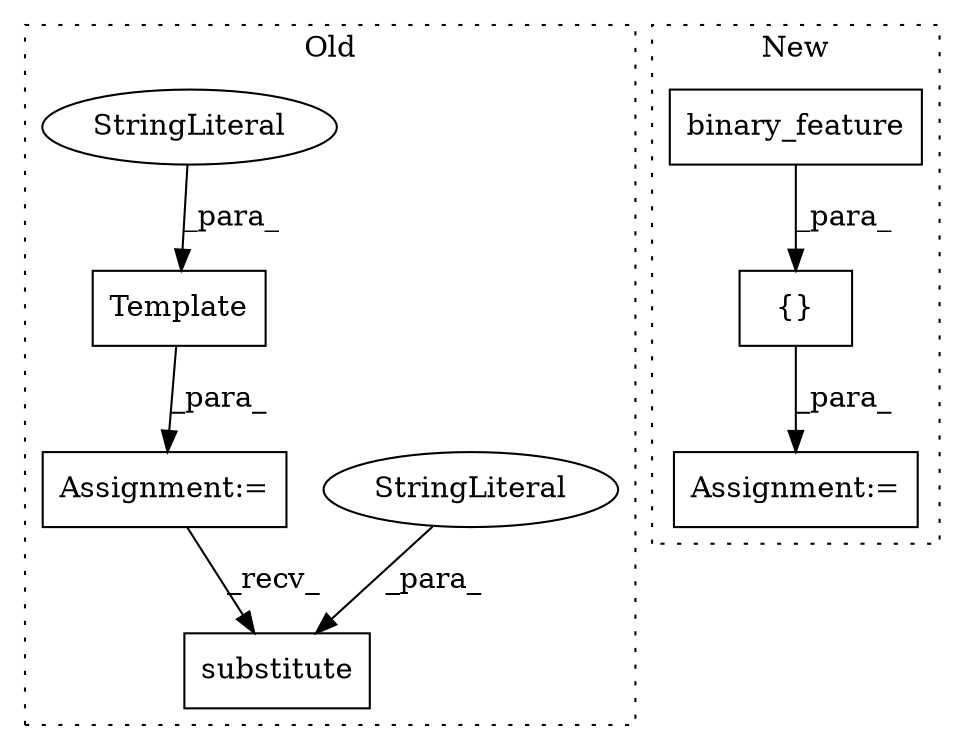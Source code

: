 digraph G {
subgraph cluster0 {
1 [label="substitute" a="32" s="14698,14742" l="11,1" shape="box"];
4 [label="StringLiteral" a="45" s="14709" l="8" shape="ellipse"];
6 [label="Assignment:=" a="7" s="14318" l="1" shape="box"];
7 [label="Template" a="32" s="14319,14652" l="9,1" shape="box"];
8 [label="StringLiteral" a="45" s="14328" l="324" shape="ellipse"];
label = "Old";
style="dotted";
}
subgraph cluster1 {
2 [label="binary_feature" a="32" s="13011" l="16" shape="box"];
3 [label="{}" a="4" s="13010,13047" l="1,1" shape="box"];
5 [label="Assignment:=" a="7" s="12988" l="1" shape="box"];
label = "New";
style="dotted";
}
2 -> 3 [label="_para_"];
3 -> 5 [label="_para_"];
4 -> 1 [label="_para_"];
6 -> 1 [label="_recv_"];
7 -> 6 [label="_para_"];
8 -> 7 [label="_para_"];
}